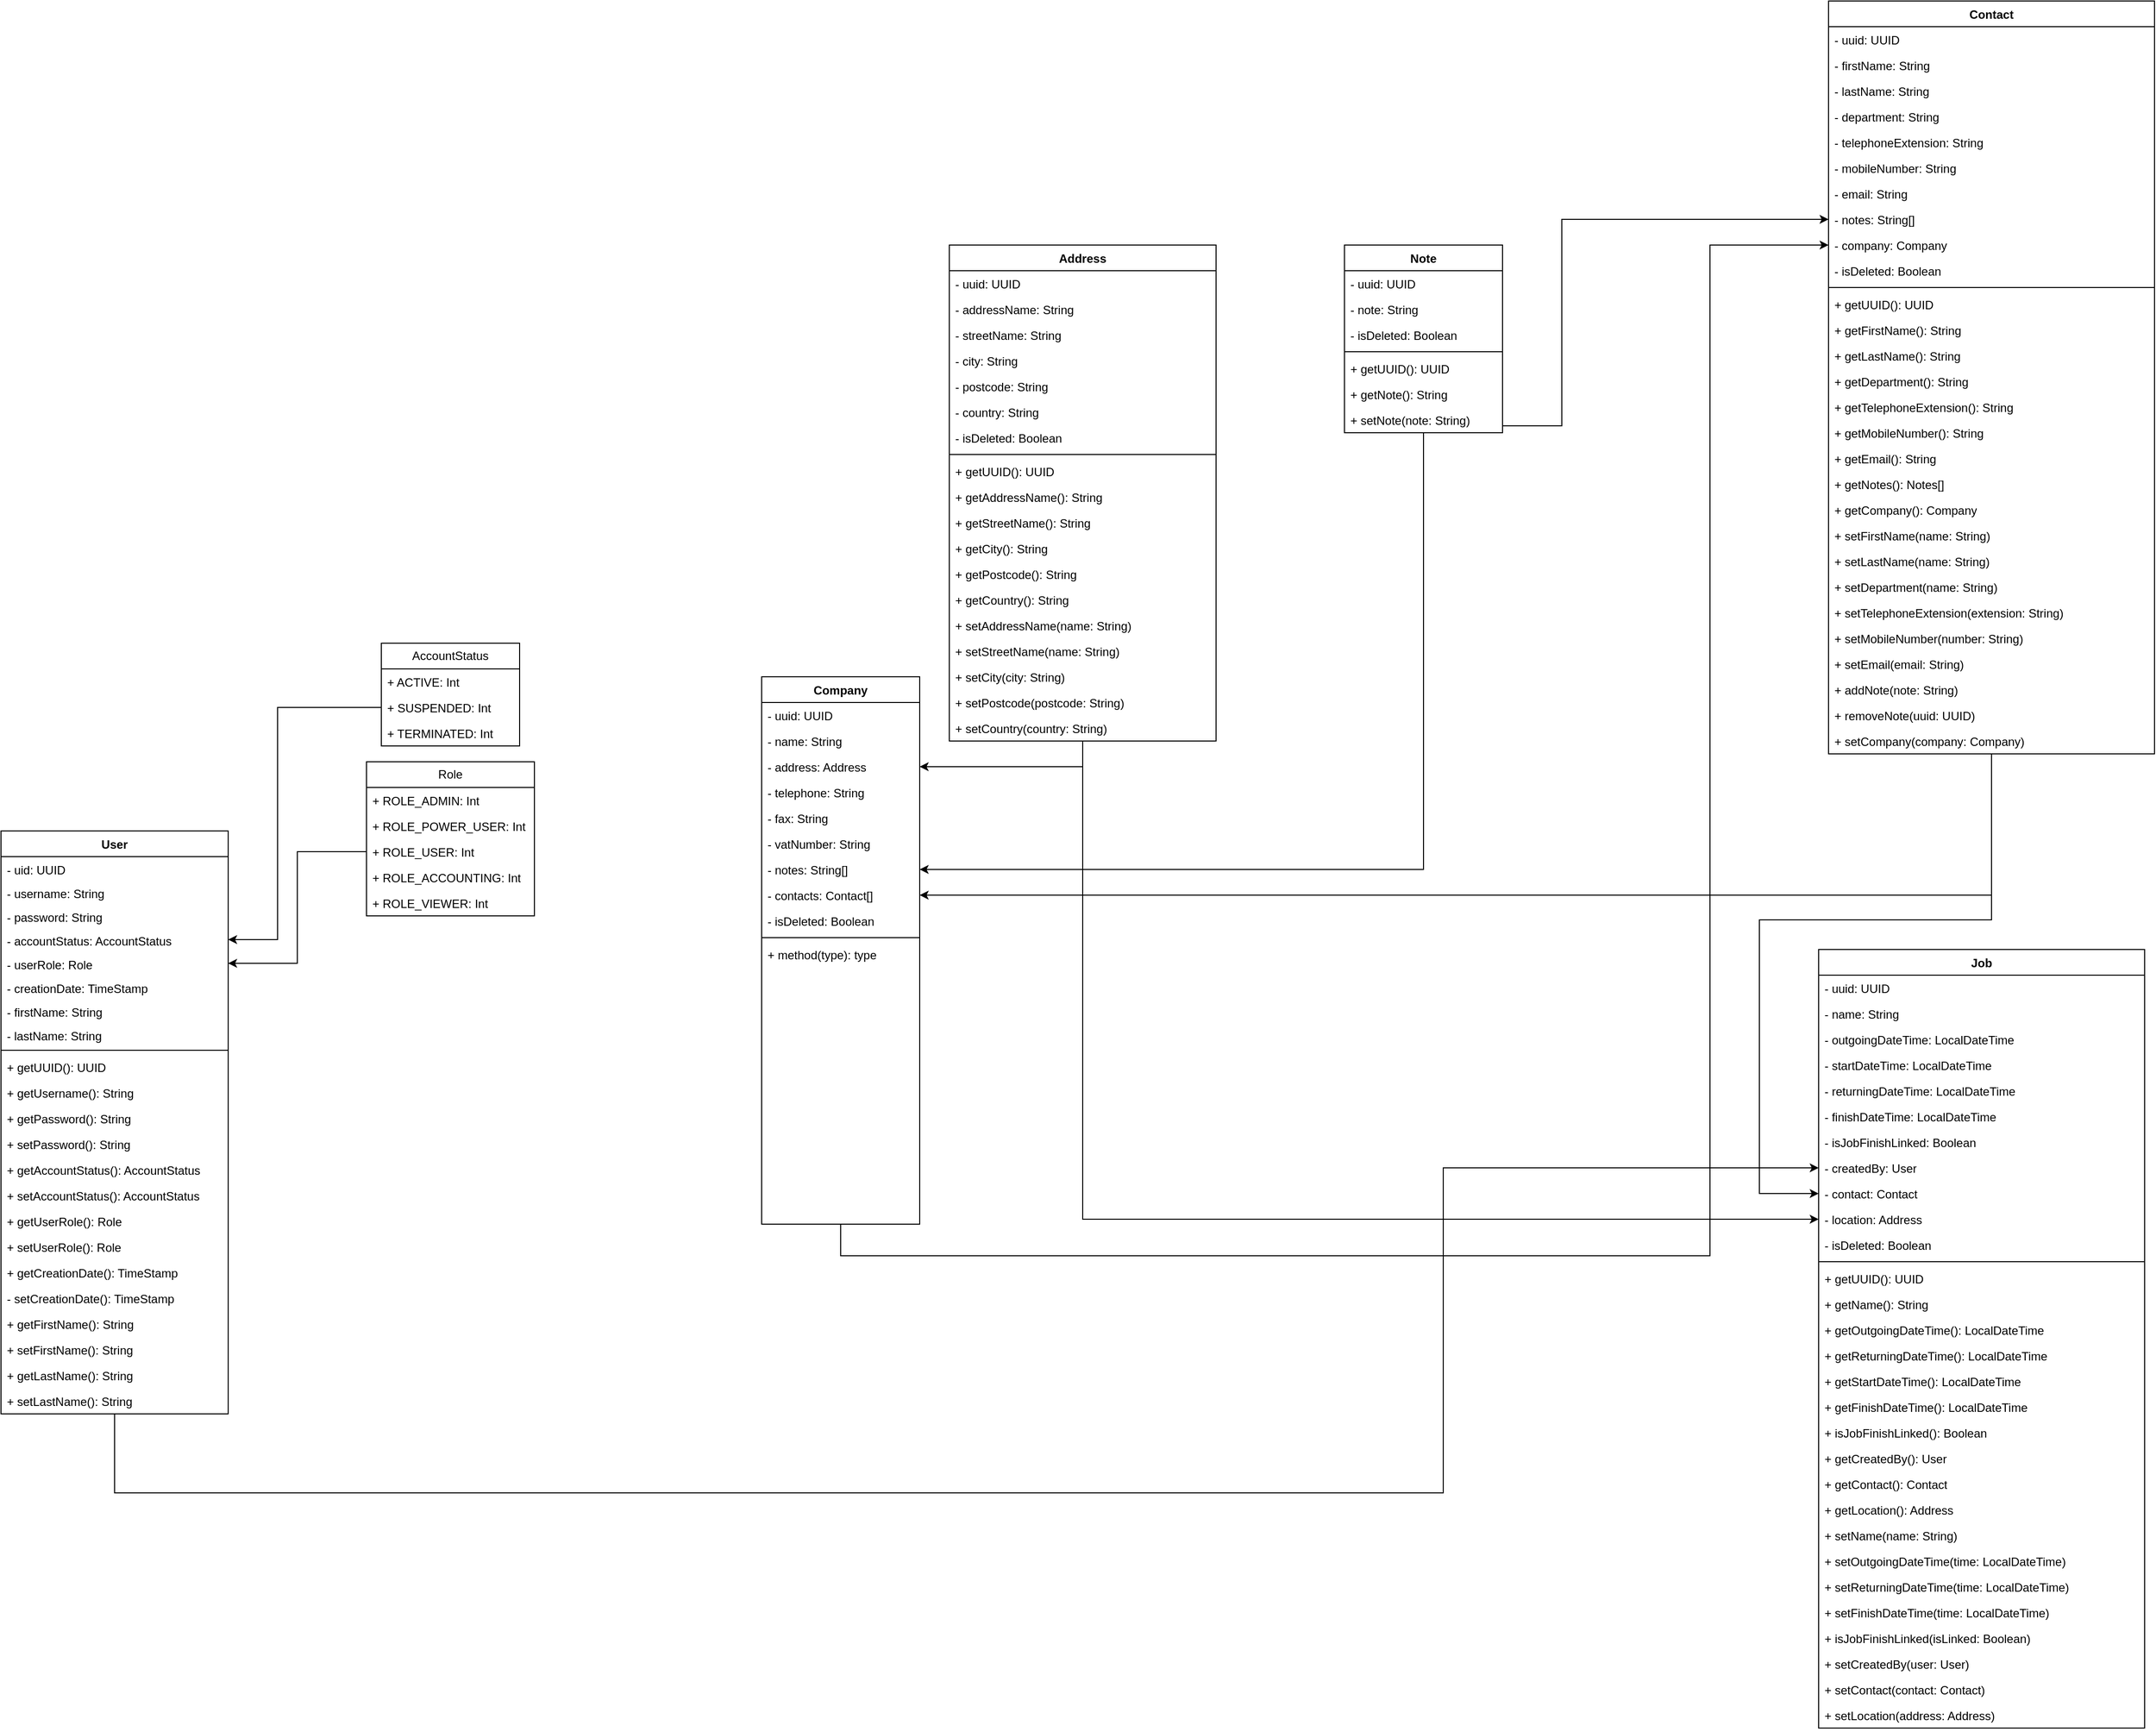 <mxfile version="24.1.0" type="device">
  <diagram name="Page-1" id="o_1HT2d8ALI9t4K0d167">
    <mxGraphModel dx="1434" dy="1984" grid="1" gridSize="10" guides="1" tooltips="1" connect="1" arrows="1" fold="1" page="1" pageScale="1" pageWidth="850" pageHeight="1100" math="0" shadow="0">
      <root>
        <mxCell id="0" />
        <mxCell id="1" parent="0" />
        <mxCell id="stIdoNlozrQN3z2Xezum-203" style="edgeStyle=orthogonalEdgeStyle;rounded=0;orthogonalLoop=1;jettySize=auto;html=1;entryX=0;entryY=0.5;entryDx=0;entryDy=0;" parent="1" source="stIdoNlozrQN3z2Xezum-1" target="stIdoNlozrQN3z2Xezum-178" edge="1">
          <mxGeometry relative="1" as="geometry">
            <Array as="points">
              <mxPoint x="455" y="1080" />
              <mxPoint x="1800" y="1080" />
              <mxPoint x="1800" y="751" />
            </Array>
          </mxGeometry>
        </mxCell>
        <mxCell id="stIdoNlozrQN3z2Xezum-1" value="User" style="swimlane;fontStyle=1;align=center;verticalAlign=top;childLayout=stackLayout;horizontal=1;startSize=26;horizontalStack=0;resizeParent=1;resizeParentMax=0;resizeLast=0;collapsible=1;marginBottom=0;whiteSpace=wrap;html=1;" parent="1" vertex="1">
          <mxGeometry x="340" y="410" width="230" height="590" as="geometry" />
        </mxCell>
        <mxCell id="stIdoNlozrQN3z2Xezum-2" value="&lt;div&gt;- uid: UUID&lt;/div&gt;" style="text;strokeColor=none;fillColor=none;align=left;verticalAlign=top;spacingLeft=4;spacingRight=4;overflow=hidden;rotatable=0;points=[[0,0.5],[1,0.5]];portConstraint=eastwest;whiteSpace=wrap;html=1;" parent="stIdoNlozrQN3z2Xezum-1" vertex="1">
          <mxGeometry y="26" width="230" height="24" as="geometry" />
        </mxCell>
        <mxCell id="stIdoNlozrQN3z2Xezum-17" value="- username: String" style="text;strokeColor=none;fillColor=none;align=left;verticalAlign=top;spacingLeft=4;spacingRight=4;overflow=hidden;rotatable=0;points=[[0,0.5],[1,0.5]];portConstraint=eastwest;whiteSpace=wrap;html=1;" parent="stIdoNlozrQN3z2Xezum-1" vertex="1">
          <mxGeometry y="50" width="230" height="24" as="geometry" />
        </mxCell>
        <mxCell id="stIdoNlozrQN3z2Xezum-16" value="- password: String" style="text;strokeColor=none;fillColor=none;align=left;verticalAlign=top;spacingLeft=4;spacingRight=4;overflow=hidden;rotatable=0;points=[[0,0.5],[1,0.5]];portConstraint=eastwest;whiteSpace=wrap;html=1;" parent="stIdoNlozrQN3z2Xezum-1" vertex="1">
          <mxGeometry y="74" width="230" height="24" as="geometry" />
        </mxCell>
        <mxCell id="stIdoNlozrQN3z2Xezum-15" value="- accountStatus: AccountStatus" style="text;strokeColor=none;fillColor=none;align=left;verticalAlign=top;spacingLeft=4;spacingRight=4;overflow=hidden;rotatable=0;points=[[0,0.5],[1,0.5]];portConstraint=eastwest;whiteSpace=wrap;html=1;" parent="stIdoNlozrQN3z2Xezum-1" vertex="1">
          <mxGeometry y="98" width="230" height="24" as="geometry" />
        </mxCell>
        <mxCell id="stIdoNlozrQN3z2Xezum-20" value="- userRole: Role" style="text;strokeColor=none;fillColor=none;align=left;verticalAlign=top;spacingLeft=4;spacingRight=4;overflow=hidden;rotatable=0;points=[[0,0.5],[1,0.5]];portConstraint=eastwest;whiteSpace=wrap;html=1;" parent="stIdoNlozrQN3z2Xezum-1" vertex="1">
          <mxGeometry y="122" width="230" height="24" as="geometry" />
        </mxCell>
        <mxCell id="stIdoNlozrQN3z2Xezum-18" value="- creationDate: TimeStamp" style="text;strokeColor=none;fillColor=none;align=left;verticalAlign=top;spacingLeft=4;spacingRight=4;overflow=hidden;rotatable=0;points=[[0,0.5],[1,0.5]];portConstraint=eastwest;whiteSpace=wrap;html=1;" parent="stIdoNlozrQN3z2Xezum-1" vertex="1">
          <mxGeometry y="146" width="230" height="24" as="geometry" />
        </mxCell>
        <mxCell id="stIdoNlozrQN3z2Xezum-14" value="- firstName: String" style="text;strokeColor=none;fillColor=none;align=left;verticalAlign=top;spacingLeft=4;spacingRight=4;overflow=hidden;rotatable=0;points=[[0,0.5],[1,0.5]];portConstraint=eastwest;whiteSpace=wrap;html=1;" parent="stIdoNlozrQN3z2Xezum-1" vertex="1">
          <mxGeometry y="170" width="230" height="24" as="geometry" />
        </mxCell>
        <mxCell id="stIdoNlozrQN3z2Xezum-13" value="- lastName: String" style="text;strokeColor=none;fillColor=none;align=left;verticalAlign=top;spacingLeft=4;spacingRight=4;overflow=hidden;rotatable=0;points=[[0,0.5],[1,0.5]];portConstraint=eastwest;whiteSpace=wrap;html=1;" parent="stIdoNlozrQN3z2Xezum-1" vertex="1">
          <mxGeometry y="194" width="230" height="24" as="geometry" />
        </mxCell>
        <mxCell id="stIdoNlozrQN3z2Xezum-3" value="" style="line;strokeWidth=1;fillColor=none;align=left;verticalAlign=middle;spacingTop=-1;spacingLeft=3;spacingRight=3;rotatable=0;labelPosition=right;points=[];portConstraint=eastwest;strokeColor=inherit;" parent="stIdoNlozrQN3z2Xezum-1" vertex="1">
          <mxGeometry y="218" width="230" height="8" as="geometry" />
        </mxCell>
        <mxCell id="stIdoNlozrQN3z2Xezum-4" value="+ getUUID(): UUID" style="text;strokeColor=none;fillColor=none;align=left;verticalAlign=top;spacingLeft=4;spacingRight=4;overflow=hidden;rotatable=0;points=[[0,0.5],[1,0.5]];portConstraint=eastwest;whiteSpace=wrap;html=1;" parent="stIdoNlozrQN3z2Xezum-1" vertex="1">
          <mxGeometry y="226" width="230" height="26" as="geometry" />
        </mxCell>
        <mxCell id="stIdoNlozrQN3z2Xezum-35" value="+ getUsername(): String" style="text;strokeColor=none;fillColor=none;align=left;verticalAlign=top;spacingLeft=4;spacingRight=4;overflow=hidden;rotatable=0;points=[[0,0.5],[1,0.5]];portConstraint=eastwest;whiteSpace=wrap;html=1;" parent="stIdoNlozrQN3z2Xezum-1" vertex="1">
          <mxGeometry y="252" width="230" height="26" as="geometry" />
        </mxCell>
        <mxCell id="stIdoNlozrQN3z2Xezum-34" value="+ getPassword(): String" style="text;strokeColor=none;fillColor=none;align=left;verticalAlign=top;spacingLeft=4;spacingRight=4;overflow=hidden;rotatable=0;points=[[0,0.5],[1,0.5]];portConstraint=eastwest;whiteSpace=wrap;html=1;" parent="stIdoNlozrQN3z2Xezum-1" vertex="1">
          <mxGeometry y="278" width="230" height="26" as="geometry" />
        </mxCell>
        <mxCell id="stIdoNlozrQN3z2Xezum-33" value="+ setPassword(): String" style="text;strokeColor=none;fillColor=none;align=left;verticalAlign=top;spacingLeft=4;spacingRight=4;overflow=hidden;rotatable=0;points=[[0,0.5],[1,0.5]];portConstraint=eastwest;whiteSpace=wrap;html=1;" parent="stIdoNlozrQN3z2Xezum-1" vertex="1">
          <mxGeometry y="304" width="230" height="26" as="geometry" />
        </mxCell>
        <mxCell id="stIdoNlozrQN3z2Xezum-32" value="+ getAccountStatus(): AccountStatus" style="text;strokeColor=none;fillColor=none;align=left;verticalAlign=top;spacingLeft=4;spacingRight=4;overflow=hidden;rotatable=0;points=[[0,0.5],[1,0.5]];portConstraint=eastwest;whiteSpace=wrap;html=1;" parent="stIdoNlozrQN3z2Xezum-1" vertex="1">
          <mxGeometry y="330" width="230" height="26" as="geometry" />
        </mxCell>
        <mxCell id="stIdoNlozrQN3z2Xezum-36" value="+ setAccountStatus(): AccountStatus" style="text;strokeColor=none;fillColor=none;align=left;verticalAlign=top;spacingLeft=4;spacingRight=4;overflow=hidden;rotatable=0;points=[[0,0.5],[1,0.5]];portConstraint=eastwest;whiteSpace=wrap;html=1;" parent="stIdoNlozrQN3z2Xezum-1" vertex="1">
          <mxGeometry y="356" width="230" height="26" as="geometry" />
        </mxCell>
        <mxCell id="stIdoNlozrQN3z2Xezum-31" value="+ getUserRole(): Role" style="text;strokeColor=none;fillColor=none;align=left;verticalAlign=top;spacingLeft=4;spacingRight=4;overflow=hidden;rotatable=0;points=[[0,0.5],[1,0.5]];portConstraint=eastwest;whiteSpace=wrap;html=1;" parent="stIdoNlozrQN3z2Xezum-1" vertex="1">
          <mxGeometry y="382" width="230" height="26" as="geometry" />
        </mxCell>
        <mxCell id="stIdoNlozrQN3z2Xezum-30" value="+ setUserRole(): Role" style="text;strokeColor=none;fillColor=none;align=left;verticalAlign=top;spacingLeft=4;spacingRight=4;overflow=hidden;rotatable=0;points=[[0,0.5],[1,0.5]];portConstraint=eastwest;whiteSpace=wrap;html=1;" parent="stIdoNlozrQN3z2Xezum-1" vertex="1">
          <mxGeometry y="408" width="230" height="26" as="geometry" />
        </mxCell>
        <mxCell id="stIdoNlozrQN3z2Xezum-29" value="+ getCreationDate(): TimeStamp" style="text;strokeColor=none;fillColor=none;align=left;verticalAlign=top;spacingLeft=4;spacingRight=4;overflow=hidden;rotatable=0;points=[[0,0.5],[1,0.5]];portConstraint=eastwest;whiteSpace=wrap;html=1;" parent="stIdoNlozrQN3z2Xezum-1" vertex="1">
          <mxGeometry y="434" width="230" height="26" as="geometry" />
        </mxCell>
        <mxCell id="stIdoNlozrQN3z2Xezum-28" value="- setCreationDate(): TimeStamp" style="text;strokeColor=none;fillColor=none;align=left;verticalAlign=top;spacingLeft=4;spacingRight=4;overflow=hidden;rotatable=0;points=[[0,0.5],[1,0.5]];portConstraint=eastwest;whiteSpace=wrap;html=1;" parent="stIdoNlozrQN3z2Xezum-1" vertex="1">
          <mxGeometry y="460" width="230" height="26" as="geometry" />
        </mxCell>
        <mxCell id="stIdoNlozrQN3z2Xezum-27" value="+ getFirstName(): String" style="text;strokeColor=none;fillColor=none;align=left;verticalAlign=top;spacingLeft=4;spacingRight=4;overflow=hidden;rotatable=0;points=[[0,0.5],[1,0.5]];portConstraint=eastwest;whiteSpace=wrap;html=1;" parent="stIdoNlozrQN3z2Xezum-1" vertex="1">
          <mxGeometry y="486" width="230" height="26" as="geometry" />
        </mxCell>
        <mxCell id="stIdoNlozrQN3z2Xezum-26" value="+ setFirstName(): String" style="text;strokeColor=none;fillColor=none;align=left;verticalAlign=top;spacingLeft=4;spacingRight=4;overflow=hidden;rotatable=0;points=[[0,0.5],[1,0.5]];portConstraint=eastwest;whiteSpace=wrap;html=1;" parent="stIdoNlozrQN3z2Xezum-1" vertex="1">
          <mxGeometry y="512" width="230" height="26" as="geometry" />
        </mxCell>
        <mxCell id="stIdoNlozrQN3z2Xezum-25" value="+ getLastName(): String" style="text;strokeColor=none;fillColor=none;align=left;verticalAlign=top;spacingLeft=4;spacingRight=4;overflow=hidden;rotatable=0;points=[[0,0.5],[1,0.5]];portConstraint=eastwest;whiteSpace=wrap;html=1;" parent="stIdoNlozrQN3z2Xezum-1" vertex="1">
          <mxGeometry y="538" width="230" height="26" as="geometry" />
        </mxCell>
        <mxCell id="stIdoNlozrQN3z2Xezum-24" value="+ setLastName(): String" style="text;strokeColor=none;fillColor=none;align=left;verticalAlign=top;spacingLeft=4;spacingRight=4;overflow=hidden;rotatable=0;points=[[0,0.5],[1,0.5]];portConstraint=eastwest;whiteSpace=wrap;html=1;" parent="stIdoNlozrQN3z2Xezum-1" vertex="1">
          <mxGeometry y="564" width="230" height="26" as="geometry" />
        </mxCell>
        <mxCell id="stIdoNlozrQN3z2Xezum-41" value="Role" style="swimlane;fontStyle=0;childLayout=stackLayout;horizontal=1;startSize=26;fillColor=none;horizontalStack=0;resizeParent=1;resizeParentMax=0;resizeLast=0;collapsible=1;marginBottom=0;whiteSpace=wrap;html=1;" parent="1" vertex="1">
          <mxGeometry x="710" y="340" width="170" height="156" as="geometry" />
        </mxCell>
        <mxCell id="stIdoNlozrQN3z2Xezum-42" value="+ ROLE_ADMIN: Int" style="text;strokeColor=none;fillColor=none;align=left;verticalAlign=top;spacingLeft=4;spacingRight=4;overflow=hidden;rotatable=0;points=[[0,0.5],[1,0.5]];portConstraint=eastwest;whiteSpace=wrap;html=1;" parent="stIdoNlozrQN3z2Xezum-41" vertex="1">
          <mxGeometry y="26" width="170" height="26" as="geometry" />
        </mxCell>
        <mxCell id="stIdoNlozrQN3z2Xezum-43" value="+ ROLE_POWER_USER: Int" style="text;strokeColor=none;fillColor=none;align=left;verticalAlign=top;spacingLeft=4;spacingRight=4;overflow=hidden;rotatable=0;points=[[0,0.5],[1,0.5]];portConstraint=eastwest;whiteSpace=wrap;html=1;" parent="stIdoNlozrQN3z2Xezum-41" vertex="1">
          <mxGeometry y="52" width="170" height="26" as="geometry" />
        </mxCell>
        <mxCell id="stIdoNlozrQN3z2Xezum-44" value="+ ROLE_USER: Int" style="text;strokeColor=none;fillColor=none;align=left;verticalAlign=top;spacingLeft=4;spacingRight=4;overflow=hidden;rotatable=0;points=[[0,0.5],[1,0.5]];portConstraint=eastwest;whiteSpace=wrap;html=1;" parent="stIdoNlozrQN3z2Xezum-41" vertex="1">
          <mxGeometry y="78" width="170" height="26" as="geometry" />
        </mxCell>
        <mxCell id="stIdoNlozrQN3z2Xezum-48" value="+ ROLE_ACCOUNTING: Int" style="text;strokeColor=none;fillColor=none;align=left;verticalAlign=top;spacingLeft=4;spacingRight=4;overflow=hidden;rotatable=0;points=[[0,0.5],[1,0.5]];portConstraint=eastwest;whiteSpace=wrap;html=1;" parent="stIdoNlozrQN3z2Xezum-41" vertex="1">
          <mxGeometry y="104" width="170" height="26" as="geometry" />
        </mxCell>
        <mxCell id="stIdoNlozrQN3z2Xezum-47" value="+ ROLE_VIEWER: Int" style="text;strokeColor=none;fillColor=none;align=left;verticalAlign=top;spacingLeft=4;spacingRight=4;overflow=hidden;rotatable=0;points=[[0,0.5],[1,0.5]];portConstraint=eastwest;whiteSpace=wrap;html=1;" parent="stIdoNlozrQN3z2Xezum-41" vertex="1">
          <mxGeometry y="130" width="170" height="26" as="geometry" />
        </mxCell>
        <mxCell id="stIdoNlozrQN3z2Xezum-49" style="edgeStyle=orthogonalEdgeStyle;rounded=0;orthogonalLoop=1;jettySize=auto;html=1;exitX=0;exitY=0.5;exitDx=0;exitDy=0;entryX=1;entryY=0.5;entryDx=0;entryDy=0;" parent="1" source="stIdoNlozrQN3z2Xezum-44" target="stIdoNlozrQN3z2Xezum-20" edge="1">
          <mxGeometry relative="1" as="geometry" />
        </mxCell>
        <mxCell id="stIdoNlozrQN3z2Xezum-54" value="AccountStatus" style="swimlane;fontStyle=0;childLayout=stackLayout;horizontal=1;startSize=26;fillColor=none;horizontalStack=0;resizeParent=1;resizeParentMax=0;resizeLast=0;collapsible=1;marginBottom=0;whiteSpace=wrap;html=1;" parent="1" vertex="1">
          <mxGeometry x="725" y="220" width="140" height="104" as="geometry" />
        </mxCell>
        <mxCell id="stIdoNlozrQN3z2Xezum-55" value="+ ACTIVE: Int" style="text;strokeColor=none;fillColor=none;align=left;verticalAlign=top;spacingLeft=4;spacingRight=4;overflow=hidden;rotatable=0;points=[[0,0.5],[1,0.5]];portConstraint=eastwest;whiteSpace=wrap;html=1;" parent="stIdoNlozrQN3z2Xezum-54" vertex="1">
          <mxGeometry y="26" width="140" height="26" as="geometry" />
        </mxCell>
        <mxCell id="stIdoNlozrQN3z2Xezum-56" value="+ SUSPENDED: Int" style="text;strokeColor=none;fillColor=none;align=left;verticalAlign=top;spacingLeft=4;spacingRight=4;overflow=hidden;rotatable=0;points=[[0,0.5],[1,0.5]];portConstraint=eastwest;whiteSpace=wrap;html=1;" parent="stIdoNlozrQN3z2Xezum-54" vertex="1">
          <mxGeometry y="52" width="140" height="26" as="geometry" />
        </mxCell>
        <mxCell id="stIdoNlozrQN3z2Xezum-57" value="+ TERMINATED: Int" style="text;strokeColor=none;fillColor=none;align=left;verticalAlign=top;spacingLeft=4;spacingRight=4;overflow=hidden;rotatable=0;points=[[0,0.5],[1,0.5]];portConstraint=eastwest;whiteSpace=wrap;html=1;" parent="stIdoNlozrQN3z2Xezum-54" vertex="1">
          <mxGeometry y="78" width="140" height="26" as="geometry" />
        </mxCell>
        <mxCell id="stIdoNlozrQN3z2Xezum-58" style="edgeStyle=orthogonalEdgeStyle;rounded=0;orthogonalLoop=1;jettySize=auto;html=1;exitX=0;exitY=0.5;exitDx=0;exitDy=0;entryX=1;entryY=0.5;entryDx=0;entryDy=0;" parent="1" source="stIdoNlozrQN3z2Xezum-56" target="stIdoNlozrQN3z2Xezum-15" edge="1">
          <mxGeometry relative="1" as="geometry">
            <Array as="points">
              <mxPoint x="620" y="285" />
              <mxPoint x="620" y="520" />
            </Array>
          </mxGeometry>
        </mxCell>
        <mxCell id="stIdoNlozrQN3z2Xezum-114" style="edgeStyle=orthogonalEdgeStyle;rounded=0;orthogonalLoop=1;jettySize=auto;html=1;entryX=1;entryY=0.5;entryDx=0;entryDy=0;" parent="1" source="stIdoNlozrQN3z2Xezum-59" target="stIdoNlozrQN3z2Xezum-95" edge="1">
          <mxGeometry relative="1" as="geometry">
            <mxPoint x="1420" y="370" as="targetPoint" />
          </mxGeometry>
        </mxCell>
        <mxCell id="stIdoNlozrQN3z2Xezum-202" style="edgeStyle=orthogonalEdgeStyle;rounded=0;orthogonalLoop=1;jettySize=auto;html=1;entryX=0;entryY=0.5;entryDx=0;entryDy=0;" parent="1" source="stIdoNlozrQN3z2Xezum-59" target="stIdoNlozrQN3z2Xezum-176" edge="1">
          <mxGeometry relative="1" as="geometry" />
        </mxCell>
        <mxCell id="stIdoNlozrQN3z2Xezum-59" value="Address" style="swimlane;fontStyle=1;align=center;verticalAlign=top;childLayout=stackLayout;horizontal=1;startSize=26;horizontalStack=0;resizeParent=1;resizeParentMax=0;resizeLast=0;collapsible=1;marginBottom=0;whiteSpace=wrap;html=1;" parent="1" vertex="1">
          <mxGeometry x="1300" y="-183" width="270" height="502" as="geometry" />
        </mxCell>
        <mxCell id="stIdoNlozrQN3z2Xezum-74" value="- uuid: UUID" style="text;strokeColor=none;fillColor=none;align=left;verticalAlign=top;spacingLeft=4;spacingRight=4;overflow=hidden;rotatable=0;points=[[0,0.5],[1,0.5]];portConstraint=eastwest;whiteSpace=wrap;html=1;" parent="stIdoNlozrQN3z2Xezum-59" vertex="1">
          <mxGeometry y="26" width="270" height="26" as="geometry" />
        </mxCell>
        <mxCell id="stIdoNlozrQN3z2Xezum-60" value="- addressName: String" style="text;strokeColor=none;fillColor=none;align=left;verticalAlign=top;spacingLeft=4;spacingRight=4;overflow=hidden;rotatable=0;points=[[0,0.5],[1,0.5]];portConstraint=eastwest;whiteSpace=wrap;html=1;" parent="stIdoNlozrQN3z2Xezum-59" vertex="1">
          <mxGeometry y="52" width="270" height="26" as="geometry" />
        </mxCell>
        <mxCell id="stIdoNlozrQN3z2Xezum-73" value="- streetName: String" style="text;strokeColor=none;fillColor=none;align=left;verticalAlign=top;spacingLeft=4;spacingRight=4;overflow=hidden;rotatable=0;points=[[0,0.5],[1,0.5]];portConstraint=eastwest;whiteSpace=wrap;html=1;" parent="stIdoNlozrQN3z2Xezum-59" vertex="1">
          <mxGeometry y="78" width="270" height="26" as="geometry" />
        </mxCell>
        <mxCell id="stIdoNlozrQN3z2Xezum-72" value="- city: String" style="text;strokeColor=none;fillColor=none;align=left;verticalAlign=top;spacingLeft=4;spacingRight=4;overflow=hidden;rotatable=0;points=[[0,0.5],[1,0.5]];portConstraint=eastwest;whiteSpace=wrap;html=1;" parent="stIdoNlozrQN3z2Xezum-59" vertex="1">
          <mxGeometry y="104" width="270" height="26" as="geometry" />
        </mxCell>
        <mxCell id="stIdoNlozrQN3z2Xezum-71" value="- postcode: String" style="text;strokeColor=none;fillColor=none;align=left;verticalAlign=top;spacingLeft=4;spacingRight=4;overflow=hidden;rotatable=0;points=[[0,0.5],[1,0.5]];portConstraint=eastwest;whiteSpace=wrap;html=1;" parent="stIdoNlozrQN3z2Xezum-59" vertex="1">
          <mxGeometry y="130" width="270" height="26" as="geometry" />
        </mxCell>
        <mxCell id="stIdoNlozrQN3z2Xezum-70" value="- country: String" style="text;strokeColor=none;fillColor=none;align=left;verticalAlign=top;spacingLeft=4;spacingRight=4;overflow=hidden;rotatable=0;points=[[0,0.5],[1,0.5]];portConstraint=eastwest;whiteSpace=wrap;html=1;" parent="stIdoNlozrQN3z2Xezum-59" vertex="1">
          <mxGeometry y="156" width="270" height="26" as="geometry" />
        </mxCell>
        <mxCell id="3tPP0-CMXmoZAtlydhIP-1" value="- isDeleted: Boolean" style="text;strokeColor=none;fillColor=none;align=left;verticalAlign=top;spacingLeft=4;spacingRight=4;overflow=hidden;rotatable=0;points=[[0,0.5],[1,0.5]];portConstraint=eastwest;whiteSpace=wrap;html=1;" vertex="1" parent="stIdoNlozrQN3z2Xezum-59">
          <mxGeometry y="182" width="270" height="26" as="geometry" />
        </mxCell>
        <mxCell id="stIdoNlozrQN3z2Xezum-61" value="" style="line;strokeWidth=1;fillColor=none;align=left;verticalAlign=middle;spacingTop=-1;spacingLeft=3;spacingRight=3;rotatable=0;labelPosition=right;points=[];portConstraint=eastwest;strokeColor=inherit;" parent="stIdoNlozrQN3z2Xezum-59" vertex="1">
          <mxGeometry y="208" width="270" height="8" as="geometry" />
        </mxCell>
        <mxCell id="stIdoNlozrQN3z2Xezum-86" value="+ getUUID(): UUID" style="text;strokeColor=none;fillColor=none;align=left;verticalAlign=top;spacingLeft=4;spacingRight=4;overflow=hidden;rotatable=0;points=[[0,0.5],[1,0.5]];portConstraint=eastwest;whiteSpace=wrap;html=1;" parent="stIdoNlozrQN3z2Xezum-59" vertex="1">
          <mxGeometry y="216" width="270" height="26" as="geometry" />
        </mxCell>
        <mxCell id="stIdoNlozrQN3z2Xezum-62" value="+ getAddressName(): String" style="text;strokeColor=none;fillColor=none;align=left;verticalAlign=top;spacingLeft=4;spacingRight=4;overflow=hidden;rotatable=0;points=[[0,0.5],[1,0.5]];portConstraint=eastwest;whiteSpace=wrap;html=1;" parent="stIdoNlozrQN3z2Xezum-59" vertex="1">
          <mxGeometry y="242" width="270" height="26" as="geometry" />
        </mxCell>
        <mxCell id="stIdoNlozrQN3z2Xezum-85" value="+ getStreetName(): String" style="text;strokeColor=none;fillColor=none;align=left;verticalAlign=top;spacingLeft=4;spacingRight=4;overflow=hidden;rotatable=0;points=[[0,0.5],[1,0.5]];portConstraint=eastwest;whiteSpace=wrap;html=1;" parent="stIdoNlozrQN3z2Xezum-59" vertex="1">
          <mxGeometry y="268" width="270" height="26" as="geometry" />
        </mxCell>
        <mxCell id="stIdoNlozrQN3z2Xezum-84" value="+ getCity(): String" style="text;strokeColor=none;fillColor=none;align=left;verticalAlign=top;spacingLeft=4;spacingRight=4;overflow=hidden;rotatable=0;points=[[0,0.5],[1,0.5]];portConstraint=eastwest;whiteSpace=wrap;html=1;" parent="stIdoNlozrQN3z2Xezum-59" vertex="1">
          <mxGeometry y="294" width="270" height="26" as="geometry" />
        </mxCell>
        <mxCell id="stIdoNlozrQN3z2Xezum-83" value="+ getPostcode(): String" style="text;strokeColor=none;fillColor=none;align=left;verticalAlign=top;spacingLeft=4;spacingRight=4;overflow=hidden;rotatable=0;points=[[0,0.5],[1,0.5]];portConstraint=eastwest;whiteSpace=wrap;html=1;" parent="stIdoNlozrQN3z2Xezum-59" vertex="1">
          <mxGeometry y="320" width="270" height="26" as="geometry" />
        </mxCell>
        <mxCell id="stIdoNlozrQN3z2Xezum-82" value="+ getCountry(): String" style="text;strokeColor=none;fillColor=none;align=left;verticalAlign=top;spacingLeft=4;spacingRight=4;overflow=hidden;rotatable=0;points=[[0,0.5],[1,0.5]];portConstraint=eastwest;whiteSpace=wrap;html=1;" parent="stIdoNlozrQN3z2Xezum-59" vertex="1">
          <mxGeometry y="346" width="270" height="26" as="geometry" />
        </mxCell>
        <mxCell id="stIdoNlozrQN3z2Xezum-123" value="+ setAddressName(name: String)" style="text;strokeColor=none;fillColor=none;align=left;verticalAlign=top;spacingLeft=4;spacingRight=4;overflow=hidden;rotatable=0;points=[[0,0.5],[1,0.5]];portConstraint=eastwest;whiteSpace=wrap;html=1;" parent="stIdoNlozrQN3z2Xezum-59" vertex="1">
          <mxGeometry y="372" width="270" height="26" as="geometry" />
        </mxCell>
        <mxCell id="stIdoNlozrQN3z2Xezum-122" value="+ setStreetName(name: String)" style="text;strokeColor=none;fillColor=none;align=left;verticalAlign=top;spacingLeft=4;spacingRight=4;overflow=hidden;rotatable=0;points=[[0,0.5],[1,0.5]];portConstraint=eastwest;whiteSpace=wrap;html=1;" parent="stIdoNlozrQN3z2Xezum-59" vertex="1">
          <mxGeometry y="398" width="270" height="26" as="geometry" />
        </mxCell>
        <mxCell id="stIdoNlozrQN3z2Xezum-121" value="+ setCity(city: String)" style="text;strokeColor=none;fillColor=none;align=left;verticalAlign=top;spacingLeft=4;spacingRight=4;overflow=hidden;rotatable=0;points=[[0,0.5],[1,0.5]];portConstraint=eastwest;whiteSpace=wrap;html=1;" parent="stIdoNlozrQN3z2Xezum-59" vertex="1">
          <mxGeometry y="424" width="270" height="26" as="geometry" />
        </mxCell>
        <mxCell id="stIdoNlozrQN3z2Xezum-120" value="+ setPostcode(postcode: String)" style="text;strokeColor=none;fillColor=none;align=left;verticalAlign=top;spacingLeft=4;spacingRight=4;overflow=hidden;rotatable=0;points=[[0,0.5],[1,0.5]];portConstraint=eastwest;whiteSpace=wrap;html=1;" parent="stIdoNlozrQN3z2Xezum-59" vertex="1">
          <mxGeometry y="450" width="270" height="26" as="geometry" />
        </mxCell>
        <mxCell id="stIdoNlozrQN3z2Xezum-119" value="+ setCountry(country: String)" style="text;strokeColor=none;fillColor=none;align=left;verticalAlign=top;spacingLeft=4;spacingRight=4;overflow=hidden;rotatable=0;points=[[0,0.5],[1,0.5]];portConstraint=eastwest;whiteSpace=wrap;html=1;" parent="stIdoNlozrQN3z2Xezum-59" vertex="1">
          <mxGeometry y="476" width="270" height="26" as="geometry" />
        </mxCell>
        <mxCell id="stIdoNlozrQN3z2Xezum-167" style="edgeStyle=orthogonalEdgeStyle;rounded=0;orthogonalLoop=1;jettySize=auto;html=1;entryX=0;entryY=0.5;entryDx=0;entryDy=0;" parent="1" source="stIdoNlozrQN3z2Xezum-87" target="stIdoNlozrQN3z2Xezum-105" edge="1">
          <mxGeometry relative="1" as="geometry">
            <Array as="points">
              <mxPoint x="1190" y="840" />
              <mxPoint x="2070" y="840" />
              <mxPoint x="2070" y="-183" />
            </Array>
          </mxGeometry>
        </mxCell>
        <mxCell id="stIdoNlozrQN3z2Xezum-87" value="Company" style="swimlane;fontStyle=1;align=center;verticalAlign=top;childLayout=stackLayout;horizontal=1;startSize=26;horizontalStack=0;resizeParent=1;resizeParentMax=0;resizeLast=0;collapsible=1;marginBottom=0;whiteSpace=wrap;html=1;" parent="1" vertex="1">
          <mxGeometry x="1110" y="254" width="160" height="554" as="geometry" />
        </mxCell>
        <mxCell id="stIdoNlozrQN3z2Xezum-88" value="- uuid: UUID" style="text;strokeColor=none;fillColor=none;align=left;verticalAlign=top;spacingLeft=4;spacingRight=4;overflow=hidden;rotatable=0;points=[[0,0.5],[1,0.5]];portConstraint=eastwest;whiteSpace=wrap;html=1;" parent="stIdoNlozrQN3z2Xezum-87" vertex="1">
          <mxGeometry y="26" width="160" height="26" as="geometry" />
        </mxCell>
        <mxCell id="stIdoNlozrQN3z2Xezum-96" value="- name: String" style="text;strokeColor=none;fillColor=none;align=left;verticalAlign=top;spacingLeft=4;spacingRight=4;overflow=hidden;rotatable=0;points=[[0,0.5],[1,0.5]];portConstraint=eastwest;whiteSpace=wrap;html=1;" parent="stIdoNlozrQN3z2Xezum-87" vertex="1">
          <mxGeometry y="52" width="160" height="26" as="geometry" />
        </mxCell>
        <mxCell id="stIdoNlozrQN3z2Xezum-95" value="- address: Address" style="text;strokeColor=none;fillColor=none;align=left;verticalAlign=top;spacingLeft=4;spacingRight=4;overflow=hidden;rotatable=0;points=[[0,0.5],[1,0.5]];portConstraint=eastwest;whiteSpace=wrap;html=1;" parent="stIdoNlozrQN3z2Xezum-87" vertex="1">
          <mxGeometry y="78" width="160" height="26" as="geometry" />
        </mxCell>
        <mxCell id="stIdoNlozrQN3z2Xezum-94" value="- telephone: String" style="text;strokeColor=none;fillColor=none;align=left;verticalAlign=top;spacingLeft=4;spacingRight=4;overflow=hidden;rotatable=0;points=[[0,0.5],[1,0.5]];portConstraint=eastwest;whiteSpace=wrap;html=1;" parent="stIdoNlozrQN3z2Xezum-87" vertex="1">
          <mxGeometry y="104" width="160" height="26" as="geometry" />
        </mxCell>
        <mxCell id="stIdoNlozrQN3z2Xezum-93" value="- fax: String" style="text;strokeColor=none;fillColor=none;align=left;verticalAlign=top;spacingLeft=4;spacingRight=4;overflow=hidden;rotatable=0;points=[[0,0.5],[1,0.5]];portConstraint=eastwest;whiteSpace=wrap;html=1;" parent="stIdoNlozrQN3z2Xezum-87" vertex="1">
          <mxGeometry y="130" width="160" height="26" as="geometry" />
        </mxCell>
        <mxCell id="stIdoNlozrQN3z2Xezum-92" value="- vatNumber: String" style="text;strokeColor=none;fillColor=none;align=left;verticalAlign=top;spacingLeft=4;spacingRight=4;overflow=hidden;rotatable=0;points=[[0,0.5],[1,0.5]];portConstraint=eastwest;whiteSpace=wrap;html=1;" parent="stIdoNlozrQN3z2Xezum-87" vertex="1">
          <mxGeometry y="156" width="160" height="26" as="geometry" />
        </mxCell>
        <mxCell id="stIdoNlozrQN3z2Xezum-91" value="- notes: String[]" style="text;strokeColor=none;fillColor=none;align=left;verticalAlign=top;spacingLeft=4;spacingRight=4;overflow=hidden;rotatable=0;points=[[0,0.5],[1,0.5]];portConstraint=eastwest;whiteSpace=wrap;html=1;" parent="stIdoNlozrQN3z2Xezum-87" vertex="1">
          <mxGeometry y="182" width="160" height="26" as="geometry" />
        </mxCell>
        <mxCell id="stIdoNlozrQN3z2Xezum-97" value="- contacts: Contact[]" style="text;strokeColor=none;fillColor=none;align=left;verticalAlign=top;spacingLeft=4;spacingRight=4;overflow=hidden;rotatable=0;points=[[0,0.5],[1,0.5]];portConstraint=eastwest;whiteSpace=wrap;html=1;" parent="stIdoNlozrQN3z2Xezum-87" vertex="1">
          <mxGeometry y="208" width="160" height="26" as="geometry" />
        </mxCell>
        <mxCell id="3tPP0-CMXmoZAtlydhIP-3" value="- isDeleted: Boolean" style="text;strokeColor=none;fillColor=none;align=left;verticalAlign=top;spacingLeft=4;spacingRight=4;overflow=hidden;rotatable=0;points=[[0,0.5],[1,0.5]];portConstraint=eastwest;whiteSpace=wrap;html=1;" vertex="1" parent="stIdoNlozrQN3z2Xezum-87">
          <mxGeometry y="234" width="160" height="26" as="geometry" />
        </mxCell>
        <mxCell id="stIdoNlozrQN3z2Xezum-89" value="" style="line;strokeWidth=1;fillColor=none;align=left;verticalAlign=middle;spacingTop=-1;spacingLeft=3;spacingRight=3;rotatable=0;labelPosition=right;points=[];portConstraint=eastwest;strokeColor=inherit;" parent="stIdoNlozrQN3z2Xezum-87" vertex="1">
          <mxGeometry y="260" width="160" height="8" as="geometry" />
        </mxCell>
        <mxCell id="stIdoNlozrQN3z2Xezum-90" value="+ method(type): type" style="text;strokeColor=none;fillColor=none;align=left;verticalAlign=top;spacingLeft=4;spacingRight=4;overflow=hidden;rotatable=0;points=[[0,0.5],[1,0.5]];portConstraint=eastwest;whiteSpace=wrap;html=1;" parent="stIdoNlozrQN3z2Xezum-87" vertex="1">
          <mxGeometry y="268" width="160" height="26" as="geometry" />
        </mxCell>
        <mxCell id="stIdoNlozrQN3z2Xezum-133" style="text;strokeColor=none;fillColor=none;align=left;verticalAlign=top;spacingLeft=4;spacingRight=4;overflow=hidden;rotatable=0;points=[[0,0.5],[1,0.5]];portConstraint=eastwest;whiteSpace=wrap;html=1;" parent="stIdoNlozrQN3z2Xezum-87" vertex="1">
          <mxGeometry y="294" width="160" height="26" as="geometry" />
        </mxCell>
        <mxCell id="stIdoNlozrQN3z2Xezum-132" style="text;strokeColor=none;fillColor=none;align=left;verticalAlign=top;spacingLeft=4;spacingRight=4;overflow=hidden;rotatable=0;points=[[0,0.5],[1,0.5]];portConstraint=eastwest;whiteSpace=wrap;html=1;" parent="stIdoNlozrQN3z2Xezum-87" vertex="1">
          <mxGeometry y="320" width="160" height="26" as="geometry" />
        </mxCell>
        <mxCell id="stIdoNlozrQN3z2Xezum-131" style="text;strokeColor=none;fillColor=none;align=left;verticalAlign=top;spacingLeft=4;spacingRight=4;overflow=hidden;rotatable=0;points=[[0,0.5],[1,0.5]];portConstraint=eastwest;whiteSpace=wrap;html=1;" parent="stIdoNlozrQN3z2Xezum-87" vertex="1">
          <mxGeometry y="346" width="160" height="26" as="geometry" />
        </mxCell>
        <mxCell id="stIdoNlozrQN3z2Xezum-130" style="text;strokeColor=none;fillColor=none;align=left;verticalAlign=top;spacingLeft=4;spacingRight=4;overflow=hidden;rotatable=0;points=[[0,0.5],[1,0.5]];portConstraint=eastwest;whiteSpace=wrap;html=1;" parent="stIdoNlozrQN3z2Xezum-87" vertex="1">
          <mxGeometry y="372" width="160" height="26" as="geometry" />
        </mxCell>
        <mxCell id="stIdoNlozrQN3z2Xezum-129" style="text;strokeColor=none;fillColor=none;align=left;verticalAlign=top;spacingLeft=4;spacingRight=4;overflow=hidden;rotatable=0;points=[[0,0.5],[1,0.5]];portConstraint=eastwest;whiteSpace=wrap;html=1;" parent="stIdoNlozrQN3z2Xezum-87" vertex="1">
          <mxGeometry y="398" width="160" height="26" as="geometry" />
        </mxCell>
        <mxCell id="stIdoNlozrQN3z2Xezum-128" style="text;strokeColor=none;fillColor=none;align=left;verticalAlign=top;spacingLeft=4;spacingRight=4;overflow=hidden;rotatable=0;points=[[0,0.5],[1,0.5]];portConstraint=eastwest;whiteSpace=wrap;html=1;" parent="stIdoNlozrQN3z2Xezum-87" vertex="1">
          <mxGeometry y="424" width="160" height="26" as="geometry" />
        </mxCell>
        <mxCell id="stIdoNlozrQN3z2Xezum-127" style="text;strokeColor=none;fillColor=none;align=left;verticalAlign=top;spacingLeft=4;spacingRight=4;overflow=hidden;rotatable=0;points=[[0,0.5],[1,0.5]];portConstraint=eastwest;whiteSpace=wrap;html=1;" parent="stIdoNlozrQN3z2Xezum-87" vertex="1">
          <mxGeometry y="450" width="160" height="26" as="geometry" />
        </mxCell>
        <mxCell id="stIdoNlozrQN3z2Xezum-126" style="text;strokeColor=none;fillColor=none;align=left;verticalAlign=top;spacingLeft=4;spacingRight=4;overflow=hidden;rotatable=0;points=[[0,0.5],[1,0.5]];portConstraint=eastwest;whiteSpace=wrap;html=1;" parent="stIdoNlozrQN3z2Xezum-87" vertex="1">
          <mxGeometry y="476" width="160" height="26" as="geometry" />
        </mxCell>
        <mxCell id="stIdoNlozrQN3z2Xezum-125" style="text;strokeColor=none;fillColor=none;align=left;verticalAlign=top;spacingLeft=4;spacingRight=4;overflow=hidden;rotatable=0;points=[[0,0.5],[1,0.5]];portConstraint=eastwest;whiteSpace=wrap;html=1;" parent="stIdoNlozrQN3z2Xezum-87" vertex="1">
          <mxGeometry y="502" width="160" height="26" as="geometry" />
        </mxCell>
        <mxCell id="stIdoNlozrQN3z2Xezum-124" style="text;strokeColor=none;fillColor=none;align=left;verticalAlign=top;spacingLeft=4;spacingRight=4;overflow=hidden;rotatable=0;points=[[0,0.5],[1,0.5]];portConstraint=eastwest;whiteSpace=wrap;html=1;" parent="stIdoNlozrQN3z2Xezum-87" vertex="1">
          <mxGeometry y="528" width="160" height="26" as="geometry" />
        </mxCell>
        <mxCell id="stIdoNlozrQN3z2Xezum-115" style="edgeStyle=orthogonalEdgeStyle;rounded=0;orthogonalLoop=1;jettySize=auto;html=1;entryX=1;entryY=0.5;entryDx=0;entryDy=0;" parent="1" source="stIdoNlozrQN3z2Xezum-100" target="stIdoNlozrQN3z2Xezum-97" edge="1">
          <mxGeometry relative="1" as="geometry">
            <Array as="points">
              <mxPoint x="2355" y="475" />
            </Array>
          </mxGeometry>
        </mxCell>
        <mxCell id="stIdoNlozrQN3z2Xezum-204" style="edgeStyle=orthogonalEdgeStyle;rounded=0;orthogonalLoop=1;jettySize=auto;html=1;entryX=0;entryY=0.5;entryDx=0;entryDy=0;" parent="1" source="stIdoNlozrQN3z2Xezum-100" target="stIdoNlozrQN3z2Xezum-177" edge="1">
          <mxGeometry relative="1" as="geometry">
            <Array as="points">
              <mxPoint x="2355" y="500" />
              <mxPoint x="2120" y="500" />
              <mxPoint x="2120" y="777" />
            </Array>
          </mxGeometry>
        </mxCell>
        <mxCell id="stIdoNlozrQN3z2Xezum-100" value="Contact" style="swimlane;fontStyle=1;align=center;verticalAlign=top;childLayout=stackLayout;horizontal=1;startSize=26;horizontalStack=0;resizeParent=1;resizeParentMax=0;resizeLast=0;collapsible=1;marginBottom=0;whiteSpace=wrap;html=1;" parent="1" vertex="1">
          <mxGeometry x="2190" y="-430" width="330" height="762" as="geometry" />
        </mxCell>
        <mxCell id="stIdoNlozrQN3z2Xezum-101" value="- uuid: UUID" style="text;strokeColor=none;fillColor=none;align=left;verticalAlign=top;spacingLeft=4;spacingRight=4;overflow=hidden;rotatable=0;points=[[0,0.5],[1,0.5]];portConstraint=eastwest;whiteSpace=wrap;html=1;" parent="stIdoNlozrQN3z2Xezum-100" vertex="1">
          <mxGeometry y="26" width="330" height="26" as="geometry" />
        </mxCell>
        <mxCell id="stIdoNlozrQN3z2Xezum-112" value="- firstName: String" style="text;strokeColor=none;fillColor=none;align=left;verticalAlign=top;spacingLeft=4;spacingRight=4;overflow=hidden;rotatable=0;points=[[0,0.5],[1,0.5]];portConstraint=eastwest;whiteSpace=wrap;html=1;" parent="stIdoNlozrQN3z2Xezum-100" vertex="1">
          <mxGeometry y="52" width="330" height="26" as="geometry" />
        </mxCell>
        <mxCell id="stIdoNlozrQN3z2Xezum-111" value="- lastName: String" style="text;strokeColor=none;fillColor=none;align=left;verticalAlign=top;spacingLeft=4;spacingRight=4;overflow=hidden;rotatable=0;points=[[0,0.5],[1,0.5]];portConstraint=eastwest;whiteSpace=wrap;html=1;" parent="stIdoNlozrQN3z2Xezum-100" vertex="1">
          <mxGeometry y="78" width="330" height="26" as="geometry" />
        </mxCell>
        <mxCell id="stIdoNlozrQN3z2Xezum-110" value="- department: String" style="text;strokeColor=none;fillColor=none;align=left;verticalAlign=top;spacingLeft=4;spacingRight=4;overflow=hidden;rotatable=0;points=[[0,0.5],[1,0.5]];portConstraint=eastwest;whiteSpace=wrap;html=1;" parent="stIdoNlozrQN3z2Xezum-100" vertex="1">
          <mxGeometry y="104" width="330" height="26" as="geometry" />
        </mxCell>
        <mxCell id="stIdoNlozrQN3z2Xezum-109" value="- telephoneExtension: String" style="text;strokeColor=none;fillColor=none;align=left;verticalAlign=top;spacingLeft=4;spacingRight=4;overflow=hidden;rotatable=0;points=[[0,0.5],[1,0.5]];portConstraint=eastwest;whiteSpace=wrap;html=1;" parent="stIdoNlozrQN3z2Xezum-100" vertex="1">
          <mxGeometry y="130" width="330" height="26" as="geometry" />
        </mxCell>
        <mxCell id="stIdoNlozrQN3z2Xezum-108" value="- mobileNumber: String" style="text;strokeColor=none;fillColor=none;align=left;verticalAlign=top;spacingLeft=4;spacingRight=4;overflow=hidden;rotatable=0;points=[[0,0.5],[1,0.5]];portConstraint=eastwest;whiteSpace=wrap;html=1;" parent="stIdoNlozrQN3z2Xezum-100" vertex="1">
          <mxGeometry y="156" width="330" height="26" as="geometry" />
        </mxCell>
        <mxCell id="stIdoNlozrQN3z2Xezum-107" value="- email: String" style="text;strokeColor=none;fillColor=none;align=left;verticalAlign=top;spacingLeft=4;spacingRight=4;overflow=hidden;rotatable=0;points=[[0,0.5],[1,0.5]];portConstraint=eastwest;whiteSpace=wrap;html=1;" parent="stIdoNlozrQN3z2Xezum-100" vertex="1">
          <mxGeometry y="182" width="330" height="26" as="geometry" />
        </mxCell>
        <mxCell id="stIdoNlozrQN3z2Xezum-106" value="- notes: String[]" style="text;strokeColor=none;fillColor=none;align=left;verticalAlign=top;spacingLeft=4;spacingRight=4;overflow=hidden;rotatable=0;points=[[0,0.5],[1,0.5]];portConstraint=eastwest;whiteSpace=wrap;html=1;" parent="stIdoNlozrQN3z2Xezum-100" vertex="1">
          <mxGeometry y="208" width="330" height="26" as="geometry" />
        </mxCell>
        <mxCell id="stIdoNlozrQN3z2Xezum-105" value="- company: Company" style="text;strokeColor=none;fillColor=none;align=left;verticalAlign=top;spacingLeft=4;spacingRight=4;overflow=hidden;rotatable=0;points=[[0,0.5],[1,0.5]];portConstraint=eastwest;whiteSpace=wrap;html=1;" parent="stIdoNlozrQN3z2Xezum-100" vertex="1">
          <mxGeometry y="234" width="330" height="26" as="geometry" />
        </mxCell>
        <mxCell id="3tPP0-CMXmoZAtlydhIP-4" value="- isDeleted: Boolean" style="text;strokeColor=none;fillColor=none;align=left;verticalAlign=top;spacingLeft=4;spacingRight=4;overflow=hidden;rotatable=0;points=[[0,0.5],[1,0.5]];portConstraint=eastwest;whiteSpace=wrap;html=1;" vertex="1" parent="stIdoNlozrQN3z2Xezum-100">
          <mxGeometry y="260" width="330" height="26" as="geometry" />
        </mxCell>
        <mxCell id="stIdoNlozrQN3z2Xezum-102" value="" style="line;strokeWidth=1;fillColor=none;align=left;verticalAlign=middle;spacingTop=-1;spacingLeft=3;spacingRight=3;rotatable=0;labelPosition=right;points=[];portConstraint=eastwest;strokeColor=inherit;" parent="stIdoNlozrQN3z2Xezum-100" vertex="1">
          <mxGeometry y="286" width="330" height="8" as="geometry" />
        </mxCell>
        <mxCell id="stIdoNlozrQN3z2Xezum-103" value="+ getUUID(): UUID" style="text;strokeColor=none;fillColor=none;align=left;verticalAlign=top;spacingLeft=4;spacingRight=4;overflow=hidden;rotatable=0;points=[[0,0.5],[1,0.5]];portConstraint=eastwest;whiteSpace=wrap;html=1;" parent="stIdoNlozrQN3z2Xezum-100" vertex="1">
          <mxGeometry y="294" width="330" height="26" as="geometry" />
        </mxCell>
        <mxCell id="stIdoNlozrQN3z2Xezum-143" value="+ getFirstName(): String" style="text;strokeColor=none;fillColor=none;align=left;verticalAlign=top;spacingLeft=4;spacingRight=4;overflow=hidden;rotatable=0;points=[[0,0.5],[1,0.5]];portConstraint=eastwest;whiteSpace=wrap;html=1;" parent="stIdoNlozrQN3z2Xezum-100" vertex="1">
          <mxGeometry y="320" width="330" height="26" as="geometry" />
        </mxCell>
        <mxCell id="stIdoNlozrQN3z2Xezum-142" value="+ getLastName(): String" style="text;strokeColor=none;fillColor=none;align=left;verticalAlign=top;spacingLeft=4;spacingRight=4;overflow=hidden;rotatable=0;points=[[0,0.5],[1,0.5]];portConstraint=eastwest;whiteSpace=wrap;html=1;" parent="stIdoNlozrQN3z2Xezum-100" vertex="1">
          <mxGeometry y="346" width="330" height="26" as="geometry" />
        </mxCell>
        <mxCell id="stIdoNlozrQN3z2Xezum-141" value="+ getDepartment(): String" style="text;strokeColor=none;fillColor=none;align=left;verticalAlign=top;spacingLeft=4;spacingRight=4;overflow=hidden;rotatable=0;points=[[0,0.5],[1,0.5]];portConstraint=eastwest;whiteSpace=wrap;html=1;" parent="stIdoNlozrQN3z2Xezum-100" vertex="1">
          <mxGeometry y="372" width="330" height="26" as="geometry" />
        </mxCell>
        <mxCell id="stIdoNlozrQN3z2Xezum-140" value="+ getTelephoneExtension(): String" style="text;strokeColor=none;fillColor=none;align=left;verticalAlign=top;spacingLeft=4;spacingRight=4;overflow=hidden;rotatable=0;points=[[0,0.5],[1,0.5]];portConstraint=eastwest;whiteSpace=wrap;html=1;" parent="stIdoNlozrQN3z2Xezum-100" vertex="1">
          <mxGeometry y="398" width="330" height="26" as="geometry" />
        </mxCell>
        <mxCell id="stIdoNlozrQN3z2Xezum-139" value="+ getMobileNumber(): String" style="text;strokeColor=none;fillColor=none;align=left;verticalAlign=top;spacingLeft=4;spacingRight=4;overflow=hidden;rotatable=0;points=[[0,0.5],[1,0.5]];portConstraint=eastwest;whiteSpace=wrap;html=1;" parent="stIdoNlozrQN3z2Xezum-100" vertex="1">
          <mxGeometry y="424" width="330" height="26" as="geometry" />
        </mxCell>
        <mxCell id="stIdoNlozrQN3z2Xezum-138" value="+ getEmail(): String" style="text;strokeColor=none;fillColor=none;align=left;verticalAlign=top;spacingLeft=4;spacingRight=4;overflow=hidden;rotatable=0;points=[[0,0.5],[1,0.5]];portConstraint=eastwest;whiteSpace=wrap;html=1;" parent="stIdoNlozrQN3z2Xezum-100" vertex="1">
          <mxGeometry y="450" width="330" height="26" as="geometry" />
        </mxCell>
        <mxCell id="stIdoNlozrQN3z2Xezum-137" value="+ getNotes(): Notes[]" style="text;strokeColor=none;fillColor=none;align=left;verticalAlign=top;spacingLeft=4;spacingRight=4;overflow=hidden;rotatable=0;points=[[0,0.5],[1,0.5]];portConstraint=eastwest;whiteSpace=wrap;html=1;" parent="stIdoNlozrQN3z2Xezum-100" vertex="1">
          <mxGeometry y="476" width="330" height="26" as="geometry" />
        </mxCell>
        <mxCell id="stIdoNlozrQN3z2Xezum-136" value="+ getCompany(): Company" style="text;strokeColor=none;fillColor=none;align=left;verticalAlign=top;spacingLeft=4;spacingRight=4;overflow=hidden;rotatable=0;points=[[0,0.5],[1,0.5]];portConstraint=eastwest;whiteSpace=wrap;html=1;" parent="stIdoNlozrQN3z2Xezum-100" vertex="1">
          <mxGeometry y="502" width="330" height="26" as="geometry" />
        </mxCell>
        <mxCell id="stIdoNlozrQN3z2Xezum-135" value="+ setFirstName(name: String)" style="text;strokeColor=none;fillColor=none;align=left;verticalAlign=top;spacingLeft=4;spacingRight=4;overflow=hidden;rotatable=0;points=[[0,0.5],[1,0.5]];portConstraint=eastwest;whiteSpace=wrap;html=1;" parent="stIdoNlozrQN3z2Xezum-100" vertex="1">
          <mxGeometry y="528" width="330" height="26" as="geometry" />
        </mxCell>
        <mxCell id="stIdoNlozrQN3z2Xezum-154" value="+ setLastName(name: String)" style="text;strokeColor=none;fillColor=none;align=left;verticalAlign=top;spacingLeft=4;spacingRight=4;overflow=hidden;rotatable=0;points=[[0,0.5],[1,0.5]];portConstraint=eastwest;whiteSpace=wrap;html=1;" parent="stIdoNlozrQN3z2Xezum-100" vertex="1">
          <mxGeometry y="554" width="330" height="26" as="geometry" />
        </mxCell>
        <mxCell id="stIdoNlozrQN3z2Xezum-134" value="+ setDepartment(name: String)" style="text;strokeColor=none;fillColor=none;align=left;verticalAlign=top;spacingLeft=4;spacingRight=4;overflow=hidden;rotatable=0;points=[[0,0.5],[1,0.5]];portConstraint=eastwest;whiteSpace=wrap;html=1;" parent="stIdoNlozrQN3z2Xezum-100" vertex="1">
          <mxGeometry y="580" width="330" height="26" as="geometry" />
        </mxCell>
        <mxCell id="stIdoNlozrQN3z2Xezum-153" value="+ setTelephoneExtension(extension: String)" style="text;strokeColor=none;fillColor=none;align=left;verticalAlign=top;spacingLeft=4;spacingRight=4;overflow=hidden;rotatable=0;points=[[0,0.5],[1,0.5]];portConstraint=eastwest;whiteSpace=wrap;html=1;" parent="stIdoNlozrQN3z2Xezum-100" vertex="1">
          <mxGeometry y="606" width="330" height="26" as="geometry" />
        </mxCell>
        <mxCell id="stIdoNlozrQN3z2Xezum-152" value="+ setMobileNumber(number: String)" style="text;strokeColor=none;fillColor=none;align=left;verticalAlign=top;spacingLeft=4;spacingRight=4;overflow=hidden;rotatable=0;points=[[0,0.5],[1,0.5]];portConstraint=eastwest;whiteSpace=wrap;html=1;" parent="stIdoNlozrQN3z2Xezum-100" vertex="1">
          <mxGeometry y="632" width="330" height="26" as="geometry" />
        </mxCell>
        <mxCell id="stIdoNlozrQN3z2Xezum-151" value="+ setEmail(email: String)" style="text;strokeColor=none;fillColor=none;align=left;verticalAlign=top;spacingLeft=4;spacingRight=4;overflow=hidden;rotatable=0;points=[[0,0.5],[1,0.5]];portConstraint=eastwest;whiteSpace=wrap;html=1;" parent="stIdoNlozrQN3z2Xezum-100" vertex="1">
          <mxGeometry y="658" width="330" height="26" as="geometry" />
        </mxCell>
        <mxCell id="stIdoNlozrQN3z2Xezum-150" value="+ addNote(note: String)" style="text;strokeColor=none;fillColor=none;align=left;verticalAlign=top;spacingLeft=4;spacingRight=4;overflow=hidden;rotatable=0;points=[[0,0.5],[1,0.5]];portConstraint=eastwest;whiteSpace=wrap;html=1;" parent="stIdoNlozrQN3z2Xezum-100" vertex="1">
          <mxGeometry y="684" width="330" height="26" as="geometry" />
        </mxCell>
        <mxCell id="stIdoNlozrQN3z2Xezum-149" value="+ removeNote(uuid: UUID)" style="text;strokeColor=none;fillColor=none;align=left;verticalAlign=top;spacingLeft=4;spacingRight=4;overflow=hidden;rotatable=0;points=[[0,0.5],[1,0.5]];portConstraint=eastwest;whiteSpace=wrap;html=1;" parent="stIdoNlozrQN3z2Xezum-100" vertex="1">
          <mxGeometry y="710" width="330" height="26" as="geometry" />
        </mxCell>
        <mxCell id="stIdoNlozrQN3z2Xezum-148" value="+ setCompany(company: Company)" style="text;strokeColor=none;fillColor=none;align=left;verticalAlign=top;spacingLeft=4;spacingRight=4;overflow=hidden;rotatable=0;points=[[0,0.5],[1,0.5]];portConstraint=eastwest;whiteSpace=wrap;html=1;" parent="stIdoNlozrQN3z2Xezum-100" vertex="1">
          <mxGeometry y="736" width="330" height="26" as="geometry" />
        </mxCell>
        <mxCell id="stIdoNlozrQN3z2Xezum-165" style="edgeStyle=orthogonalEdgeStyle;rounded=0;orthogonalLoop=1;jettySize=auto;html=1;entryX=1;entryY=0.5;entryDx=0;entryDy=0;" parent="1" source="stIdoNlozrQN3z2Xezum-155" target="stIdoNlozrQN3z2Xezum-91" edge="1">
          <mxGeometry relative="1" as="geometry" />
        </mxCell>
        <mxCell id="stIdoNlozrQN3z2Xezum-166" style="edgeStyle=orthogonalEdgeStyle;rounded=0;orthogonalLoop=1;jettySize=auto;html=1;entryX=0;entryY=0.5;entryDx=0;entryDy=0;" parent="1" source="stIdoNlozrQN3z2Xezum-155" target="stIdoNlozrQN3z2Xezum-106" edge="1">
          <mxGeometry relative="1" as="geometry">
            <Array as="points">
              <mxPoint x="1780" />
              <mxPoint x="1920" />
              <mxPoint x="1920" y="-209" />
            </Array>
          </mxGeometry>
        </mxCell>
        <mxCell id="stIdoNlozrQN3z2Xezum-155" value="Note" style="swimlane;fontStyle=1;align=center;verticalAlign=top;childLayout=stackLayout;horizontal=1;startSize=26;horizontalStack=0;resizeParent=1;resizeParentMax=0;resizeLast=0;collapsible=1;marginBottom=0;whiteSpace=wrap;html=1;" parent="1" vertex="1">
          <mxGeometry x="1700" y="-183" width="160" height="190" as="geometry" />
        </mxCell>
        <mxCell id="stIdoNlozrQN3z2Xezum-156" value="- uuid: UUID" style="text;strokeColor=none;fillColor=none;align=left;verticalAlign=top;spacingLeft=4;spacingRight=4;overflow=hidden;rotatable=0;points=[[0,0.5],[1,0.5]];portConstraint=eastwest;whiteSpace=wrap;html=1;" parent="stIdoNlozrQN3z2Xezum-155" vertex="1">
          <mxGeometry y="26" width="160" height="26" as="geometry" />
        </mxCell>
        <mxCell id="stIdoNlozrQN3z2Xezum-159" value="- note: String" style="text;strokeColor=none;fillColor=none;align=left;verticalAlign=top;spacingLeft=4;spacingRight=4;overflow=hidden;rotatable=0;points=[[0,0.5],[1,0.5]];portConstraint=eastwest;whiteSpace=wrap;html=1;" parent="stIdoNlozrQN3z2Xezum-155" vertex="1">
          <mxGeometry y="52" width="160" height="26" as="geometry" />
        </mxCell>
        <mxCell id="3tPP0-CMXmoZAtlydhIP-2" value="- isDeleted: Boolean" style="text;strokeColor=none;fillColor=none;align=left;verticalAlign=top;spacingLeft=4;spacingRight=4;overflow=hidden;rotatable=0;points=[[0,0.5],[1,0.5]];portConstraint=eastwest;whiteSpace=wrap;html=1;" vertex="1" parent="stIdoNlozrQN3z2Xezum-155">
          <mxGeometry y="78" width="160" height="26" as="geometry" />
        </mxCell>
        <mxCell id="stIdoNlozrQN3z2Xezum-157" value="" style="line;strokeWidth=1;fillColor=none;align=left;verticalAlign=middle;spacingTop=-1;spacingLeft=3;spacingRight=3;rotatable=0;labelPosition=right;points=[];portConstraint=eastwest;strokeColor=inherit;" parent="stIdoNlozrQN3z2Xezum-155" vertex="1">
          <mxGeometry y="104" width="160" height="8" as="geometry" />
        </mxCell>
        <mxCell id="stIdoNlozrQN3z2Xezum-158" value="+ getUUID(): UUID" style="text;strokeColor=none;fillColor=none;align=left;verticalAlign=top;spacingLeft=4;spacingRight=4;overflow=hidden;rotatable=0;points=[[0,0.5],[1,0.5]];portConstraint=eastwest;whiteSpace=wrap;html=1;" parent="stIdoNlozrQN3z2Xezum-155" vertex="1">
          <mxGeometry y="112" width="160" height="26" as="geometry" />
        </mxCell>
        <mxCell id="stIdoNlozrQN3z2Xezum-164" value="+ getNote(): String" style="text;strokeColor=none;fillColor=none;align=left;verticalAlign=top;spacingLeft=4;spacingRight=4;overflow=hidden;rotatable=0;points=[[0,0.5],[1,0.5]];portConstraint=eastwest;whiteSpace=wrap;html=1;" parent="stIdoNlozrQN3z2Xezum-155" vertex="1">
          <mxGeometry y="138" width="160" height="26" as="geometry" />
        </mxCell>
        <mxCell id="stIdoNlozrQN3z2Xezum-163" value="+ setNote(note: String)" style="text;strokeColor=none;fillColor=none;align=left;verticalAlign=top;spacingLeft=4;spacingRight=4;overflow=hidden;rotatable=0;points=[[0,0.5],[1,0.5]];portConstraint=eastwest;whiteSpace=wrap;html=1;" parent="stIdoNlozrQN3z2Xezum-155" vertex="1">
          <mxGeometry y="164" width="160" height="26" as="geometry" />
        </mxCell>
        <mxCell id="stIdoNlozrQN3z2Xezum-168" value="Job" style="swimlane;fontStyle=1;align=center;verticalAlign=top;childLayout=stackLayout;horizontal=1;startSize=26;horizontalStack=0;resizeParent=1;resizeParentMax=0;resizeLast=0;collapsible=1;marginBottom=0;whiteSpace=wrap;html=1;" parent="1" vertex="1">
          <mxGeometry x="2180" y="530" width="330" height="788" as="geometry" />
        </mxCell>
        <mxCell id="stIdoNlozrQN3z2Xezum-169" value="- uuid: UUID" style="text;strokeColor=none;fillColor=none;align=left;verticalAlign=top;spacingLeft=4;spacingRight=4;overflow=hidden;rotatable=0;points=[[0,0.5],[1,0.5]];portConstraint=eastwest;whiteSpace=wrap;html=1;" parent="stIdoNlozrQN3z2Xezum-168" vertex="1">
          <mxGeometry y="26" width="330" height="26" as="geometry" />
        </mxCell>
        <mxCell id="stIdoNlozrQN3z2Xezum-184" value="- name: String" style="text;strokeColor=none;fillColor=none;align=left;verticalAlign=top;spacingLeft=4;spacingRight=4;overflow=hidden;rotatable=0;points=[[0,0.5],[1,0.5]];portConstraint=eastwest;whiteSpace=wrap;html=1;" parent="stIdoNlozrQN3z2Xezum-168" vertex="1">
          <mxGeometry y="52" width="330" height="26" as="geometry" />
        </mxCell>
        <mxCell id="stIdoNlozrQN3z2Xezum-183" value="- outgoingDateTime: LocalDateTime" style="text;strokeColor=none;fillColor=none;align=left;verticalAlign=top;spacingLeft=4;spacingRight=4;overflow=hidden;rotatable=0;points=[[0,0.5],[1,0.5]];portConstraint=eastwest;whiteSpace=wrap;html=1;" parent="stIdoNlozrQN3z2Xezum-168" vertex="1">
          <mxGeometry y="78" width="330" height="26" as="geometry" />
        </mxCell>
        <mxCell id="stIdoNlozrQN3z2Xezum-182" value="- startDateTime: LocalDateTime" style="text;strokeColor=none;fillColor=none;align=left;verticalAlign=top;spacingLeft=4;spacingRight=4;overflow=hidden;rotatable=0;points=[[0,0.5],[1,0.5]];portConstraint=eastwest;whiteSpace=wrap;html=1;" parent="stIdoNlozrQN3z2Xezum-168" vertex="1">
          <mxGeometry y="104" width="330" height="26" as="geometry" />
        </mxCell>
        <mxCell id="stIdoNlozrQN3z2Xezum-181" value="- returningDateTime: LocalDateTime" style="text;strokeColor=none;fillColor=none;align=left;verticalAlign=top;spacingLeft=4;spacingRight=4;overflow=hidden;rotatable=0;points=[[0,0.5],[1,0.5]];portConstraint=eastwest;whiteSpace=wrap;html=1;" parent="stIdoNlozrQN3z2Xezum-168" vertex="1">
          <mxGeometry y="130" width="330" height="26" as="geometry" />
        </mxCell>
        <mxCell id="stIdoNlozrQN3z2Xezum-180" value="- finishDateTime: LocalDateTime" style="text;strokeColor=none;fillColor=none;align=left;verticalAlign=top;spacingLeft=4;spacingRight=4;overflow=hidden;rotatable=0;points=[[0,0.5],[1,0.5]];portConstraint=eastwest;whiteSpace=wrap;html=1;" parent="stIdoNlozrQN3z2Xezum-168" vertex="1">
          <mxGeometry y="156" width="330" height="26" as="geometry" />
        </mxCell>
        <mxCell id="stIdoNlozrQN3z2Xezum-179" value="- isJobFinishLinked: Boolean" style="text;strokeColor=none;fillColor=none;align=left;verticalAlign=top;spacingLeft=4;spacingRight=4;overflow=hidden;rotatable=0;points=[[0,0.5],[1,0.5]];portConstraint=eastwest;whiteSpace=wrap;html=1;" parent="stIdoNlozrQN3z2Xezum-168" vertex="1">
          <mxGeometry y="182" width="330" height="26" as="geometry" />
        </mxCell>
        <mxCell id="stIdoNlozrQN3z2Xezum-178" value="- createdBy: User" style="text;strokeColor=none;fillColor=none;align=left;verticalAlign=top;spacingLeft=4;spacingRight=4;overflow=hidden;rotatable=0;points=[[0,0.5],[1,0.5]];portConstraint=eastwest;whiteSpace=wrap;html=1;" parent="stIdoNlozrQN3z2Xezum-168" vertex="1">
          <mxGeometry y="208" width="330" height="26" as="geometry" />
        </mxCell>
        <mxCell id="stIdoNlozrQN3z2Xezum-177" value="- contact: Contact" style="text;strokeColor=none;fillColor=none;align=left;verticalAlign=top;spacingLeft=4;spacingRight=4;overflow=hidden;rotatable=0;points=[[0,0.5],[1,0.5]];portConstraint=eastwest;whiteSpace=wrap;html=1;" parent="stIdoNlozrQN3z2Xezum-168" vertex="1">
          <mxGeometry y="234" width="330" height="26" as="geometry" />
        </mxCell>
        <mxCell id="stIdoNlozrQN3z2Xezum-176" value="- location: Address" style="text;strokeColor=none;fillColor=none;align=left;verticalAlign=top;spacingLeft=4;spacingRight=4;overflow=hidden;rotatable=0;points=[[0,0.5],[1,0.5]];portConstraint=eastwest;whiteSpace=wrap;html=1;" parent="stIdoNlozrQN3z2Xezum-168" vertex="1">
          <mxGeometry y="260" width="330" height="26" as="geometry" />
        </mxCell>
        <mxCell id="3tPP0-CMXmoZAtlydhIP-5" value="- isDeleted: Boolean" style="text;strokeColor=none;fillColor=none;align=left;verticalAlign=top;spacingLeft=4;spacingRight=4;overflow=hidden;rotatable=0;points=[[0,0.5],[1,0.5]];portConstraint=eastwest;whiteSpace=wrap;html=1;" vertex="1" parent="stIdoNlozrQN3z2Xezum-168">
          <mxGeometry y="286" width="330" height="26" as="geometry" />
        </mxCell>
        <mxCell id="stIdoNlozrQN3z2Xezum-170" value="" style="line;strokeWidth=1;fillColor=none;align=left;verticalAlign=middle;spacingTop=-1;spacingLeft=3;spacingRight=3;rotatable=0;labelPosition=right;points=[];portConstraint=eastwest;strokeColor=inherit;" parent="stIdoNlozrQN3z2Xezum-168" vertex="1">
          <mxGeometry y="312" width="330" height="8" as="geometry" />
        </mxCell>
        <mxCell id="stIdoNlozrQN3z2Xezum-171" value="+ getUUID(): UUID" style="text;strokeColor=none;fillColor=none;align=left;verticalAlign=top;spacingLeft=4;spacingRight=4;overflow=hidden;rotatable=0;points=[[0,0.5],[1,0.5]];portConstraint=eastwest;whiteSpace=wrap;html=1;" parent="stIdoNlozrQN3z2Xezum-168" vertex="1">
          <mxGeometry y="320" width="330" height="26" as="geometry" />
        </mxCell>
        <mxCell id="stIdoNlozrQN3z2Xezum-193" value="+ getName(): String" style="text;strokeColor=none;fillColor=none;align=left;verticalAlign=top;spacingLeft=4;spacingRight=4;overflow=hidden;rotatable=0;points=[[0,0.5],[1,0.5]];portConstraint=eastwest;whiteSpace=wrap;html=1;" parent="stIdoNlozrQN3z2Xezum-168" vertex="1">
          <mxGeometry y="346" width="330" height="26" as="geometry" />
        </mxCell>
        <mxCell id="stIdoNlozrQN3z2Xezum-192" value="+ getOutgoingDateTime(): LocalDateTime" style="text;strokeColor=none;fillColor=none;align=left;verticalAlign=top;spacingLeft=4;spacingRight=4;overflow=hidden;rotatable=0;points=[[0,0.5],[1,0.5]];portConstraint=eastwest;whiteSpace=wrap;html=1;" parent="stIdoNlozrQN3z2Xezum-168" vertex="1">
          <mxGeometry y="372" width="330" height="26" as="geometry" />
        </mxCell>
        <mxCell id="stIdoNlozrQN3z2Xezum-191" value="+ getReturningDateTime(): LocalDateTime" style="text;strokeColor=none;fillColor=none;align=left;verticalAlign=top;spacingLeft=4;spacingRight=4;overflow=hidden;rotatable=0;points=[[0,0.5],[1,0.5]];portConstraint=eastwest;whiteSpace=wrap;html=1;" parent="stIdoNlozrQN3z2Xezum-168" vertex="1">
          <mxGeometry y="398" width="330" height="26" as="geometry" />
        </mxCell>
        <mxCell id="stIdoNlozrQN3z2Xezum-190" value="+ getStartDateTime(): LocalDateTime" style="text;strokeColor=none;fillColor=none;align=left;verticalAlign=top;spacingLeft=4;spacingRight=4;overflow=hidden;rotatable=0;points=[[0,0.5],[1,0.5]];portConstraint=eastwest;whiteSpace=wrap;html=1;" parent="stIdoNlozrQN3z2Xezum-168" vertex="1">
          <mxGeometry y="424" width="330" height="26" as="geometry" />
        </mxCell>
        <mxCell id="stIdoNlozrQN3z2Xezum-189" value="+ getFinishDateTime(): LocalDateTime" style="text;strokeColor=none;fillColor=none;align=left;verticalAlign=top;spacingLeft=4;spacingRight=4;overflow=hidden;rotatable=0;points=[[0,0.5],[1,0.5]];portConstraint=eastwest;whiteSpace=wrap;html=1;" parent="stIdoNlozrQN3z2Xezum-168" vertex="1">
          <mxGeometry y="450" width="330" height="26" as="geometry" />
        </mxCell>
        <mxCell id="stIdoNlozrQN3z2Xezum-188" value="+ isJobFinishLinked(): Boolean" style="text;strokeColor=none;fillColor=none;align=left;verticalAlign=top;spacingLeft=4;spacingRight=4;overflow=hidden;rotatable=0;points=[[0,0.5],[1,0.5]];portConstraint=eastwest;whiteSpace=wrap;html=1;" parent="stIdoNlozrQN3z2Xezum-168" vertex="1">
          <mxGeometry y="476" width="330" height="26" as="geometry" />
        </mxCell>
        <mxCell id="stIdoNlozrQN3z2Xezum-187" value="+ getCreatedBy(): User" style="text;strokeColor=none;fillColor=none;align=left;verticalAlign=top;spacingLeft=4;spacingRight=4;overflow=hidden;rotatable=0;points=[[0,0.5],[1,0.5]];portConstraint=eastwest;whiteSpace=wrap;html=1;" parent="stIdoNlozrQN3z2Xezum-168" vertex="1">
          <mxGeometry y="502" width="330" height="26" as="geometry" />
        </mxCell>
        <mxCell id="stIdoNlozrQN3z2Xezum-186" value="+ getContact(): Contact" style="text;strokeColor=none;fillColor=none;align=left;verticalAlign=top;spacingLeft=4;spacingRight=4;overflow=hidden;rotatable=0;points=[[0,0.5],[1,0.5]];portConstraint=eastwest;whiteSpace=wrap;html=1;" parent="stIdoNlozrQN3z2Xezum-168" vertex="1">
          <mxGeometry y="528" width="330" height="26" as="geometry" />
        </mxCell>
        <mxCell id="stIdoNlozrQN3z2Xezum-185" value="+ getLocation(): Address" style="text;strokeColor=none;fillColor=none;align=left;verticalAlign=top;spacingLeft=4;spacingRight=4;overflow=hidden;rotatable=0;points=[[0,0.5],[1,0.5]];portConstraint=eastwest;whiteSpace=wrap;html=1;" parent="stIdoNlozrQN3z2Xezum-168" vertex="1">
          <mxGeometry y="554" width="330" height="26" as="geometry" />
        </mxCell>
        <mxCell id="stIdoNlozrQN3z2Xezum-200" value="+ setName(name: String)" style="text;strokeColor=none;fillColor=none;align=left;verticalAlign=top;spacingLeft=4;spacingRight=4;overflow=hidden;rotatable=0;points=[[0,0.5],[1,0.5]];portConstraint=eastwest;whiteSpace=wrap;html=1;" parent="stIdoNlozrQN3z2Xezum-168" vertex="1">
          <mxGeometry y="580" width="330" height="26" as="geometry" />
        </mxCell>
        <mxCell id="stIdoNlozrQN3z2Xezum-199" value="+ setOutgoingDateTime(time: LocalDateTime)" style="text;strokeColor=none;fillColor=none;align=left;verticalAlign=top;spacingLeft=4;spacingRight=4;overflow=hidden;rotatable=0;points=[[0,0.5],[1,0.5]];portConstraint=eastwest;whiteSpace=wrap;html=1;" parent="stIdoNlozrQN3z2Xezum-168" vertex="1">
          <mxGeometry y="606" width="330" height="26" as="geometry" />
        </mxCell>
        <mxCell id="stIdoNlozrQN3z2Xezum-198" value="+ setReturningDateTime(time: LocalDateTime)" style="text;strokeColor=none;fillColor=none;align=left;verticalAlign=top;spacingLeft=4;spacingRight=4;overflow=hidden;rotatable=0;points=[[0,0.5],[1,0.5]];portConstraint=eastwest;whiteSpace=wrap;html=1;" parent="stIdoNlozrQN3z2Xezum-168" vertex="1">
          <mxGeometry y="632" width="330" height="26" as="geometry" />
        </mxCell>
        <mxCell id="stIdoNlozrQN3z2Xezum-197" value="+ setFinishDateTime(time: LocalDateTime)" style="text;strokeColor=none;fillColor=none;align=left;verticalAlign=top;spacingLeft=4;spacingRight=4;overflow=hidden;rotatable=0;points=[[0,0.5],[1,0.5]];portConstraint=eastwest;whiteSpace=wrap;html=1;" parent="stIdoNlozrQN3z2Xezum-168" vertex="1">
          <mxGeometry y="658" width="330" height="26" as="geometry" />
        </mxCell>
        <mxCell id="stIdoNlozrQN3z2Xezum-196" value="+ isJobFinishLinked(isLinked: Boolean)" style="text;strokeColor=none;fillColor=none;align=left;verticalAlign=top;spacingLeft=4;spacingRight=4;overflow=hidden;rotatable=0;points=[[0,0.5],[1,0.5]];portConstraint=eastwest;whiteSpace=wrap;html=1;" parent="stIdoNlozrQN3z2Xezum-168" vertex="1">
          <mxGeometry y="684" width="330" height="26" as="geometry" />
        </mxCell>
        <mxCell id="stIdoNlozrQN3z2Xezum-195" value="+ setCreatedBy(user: User)" style="text;strokeColor=none;fillColor=none;align=left;verticalAlign=top;spacingLeft=4;spacingRight=4;overflow=hidden;rotatable=0;points=[[0,0.5],[1,0.5]];portConstraint=eastwest;whiteSpace=wrap;html=1;" parent="stIdoNlozrQN3z2Xezum-168" vertex="1">
          <mxGeometry y="710" width="330" height="26" as="geometry" />
        </mxCell>
        <mxCell id="stIdoNlozrQN3z2Xezum-194" value="+ setContact(contact: Contact)" style="text;strokeColor=none;fillColor=none;align=left;verticalAlign=top;spacingLeft=4;spacingRight=4;overflow=hidden;rotatable=0;points=[[0,0.5],[1,0.5]];portConstraint=eastwest;whiteSpace=wrap;html=1;" parent="stIdoNlozrQN3z2Xezum-168" vertex="1">
          <mxGeometry y="736" width="330" height="26" as="geometry" />
        </mxCell>
        <mxCell id="stIdoNlozrQN3z2Xezum-201" value="+ setLocation(address: Address)" style="text;strokeColor=none;fillColor=none;align=left;verticalAlign=top;spacingLeft=4;spacingRight=4;overflow=hidden;rotatable=0;points=[[0,0.5],[1,0.5]];portConstraint=eastwest;whiteSpace=wrap;html=1;" parent="stIdoNlozrQN3z2Xezum-168" vertex="1">
          <mxGeometry y="762" width="330" height="26" as="geometry" />
        </mxCell>
      </root>
    </mxGraphModel>
  </diagram>
</mxfile>

